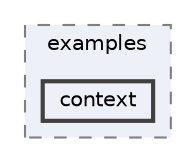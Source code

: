 digraph "packages/cli/src/commands/extensions/examples/context"
{
 // LATEX_PDF_SIZE
  bgcolor="transparent";
  edge [fontname=Helvetica,fontsize=10,labelfontname=Helvetica,labelfontsize=10];
  node [fontname=Helvetica,fontsize=10,shape=box,height=0.2,width=0.4];
  compound=true
  subgraph clusterdir_721849d0ed5f980bb490166d83c8d704 {
    graph [ bgcolor="#edf0f7", pencolor="grey50", label="examples", fontname=Helvetica,fontsize=10 style="filled,dashed", URL="dir_721849d0ed5f980bb490166d83c8d704.html",tooltip=""]
  dir_367febf5e37fe862589a7a3a57845e42 [label="context", fillcolor="#edf0f7", color="grey25", style="filled,bold", URL="dir_367febf5e37fe862589a7a3a57845e42.html",tooltip=""];
  }
}
